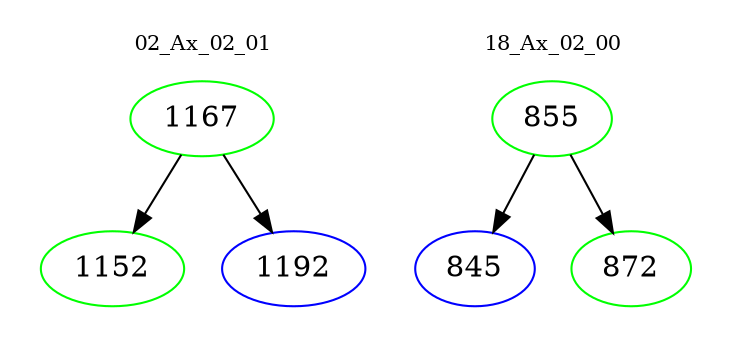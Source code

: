 digraph{
subgraph cluster_0 {
color = white
label = "02_Ax_02_01";
fontsize=10;
T0_1167 [label="1167", color="green"]
T0_1167 -> T0_1152 [color="black"]
T0_1152 [label="1152", color="green"]
T0_1167 -> T0_1192 [color="black"]
T0_1192 [label="1192", color="blue"]
}
subgraph cluster_1 {
color = white
label = "18_Ax_02_00";
fontsize=10;
T1_855 [label="855", color="green"]
T1_855 -> T1_845 [color="black"]
T1_845 [label="845", color="blue"]
T1_855 -> T1_872 [color="black"]
T1_872 [label="872", color="green"]
}
}
